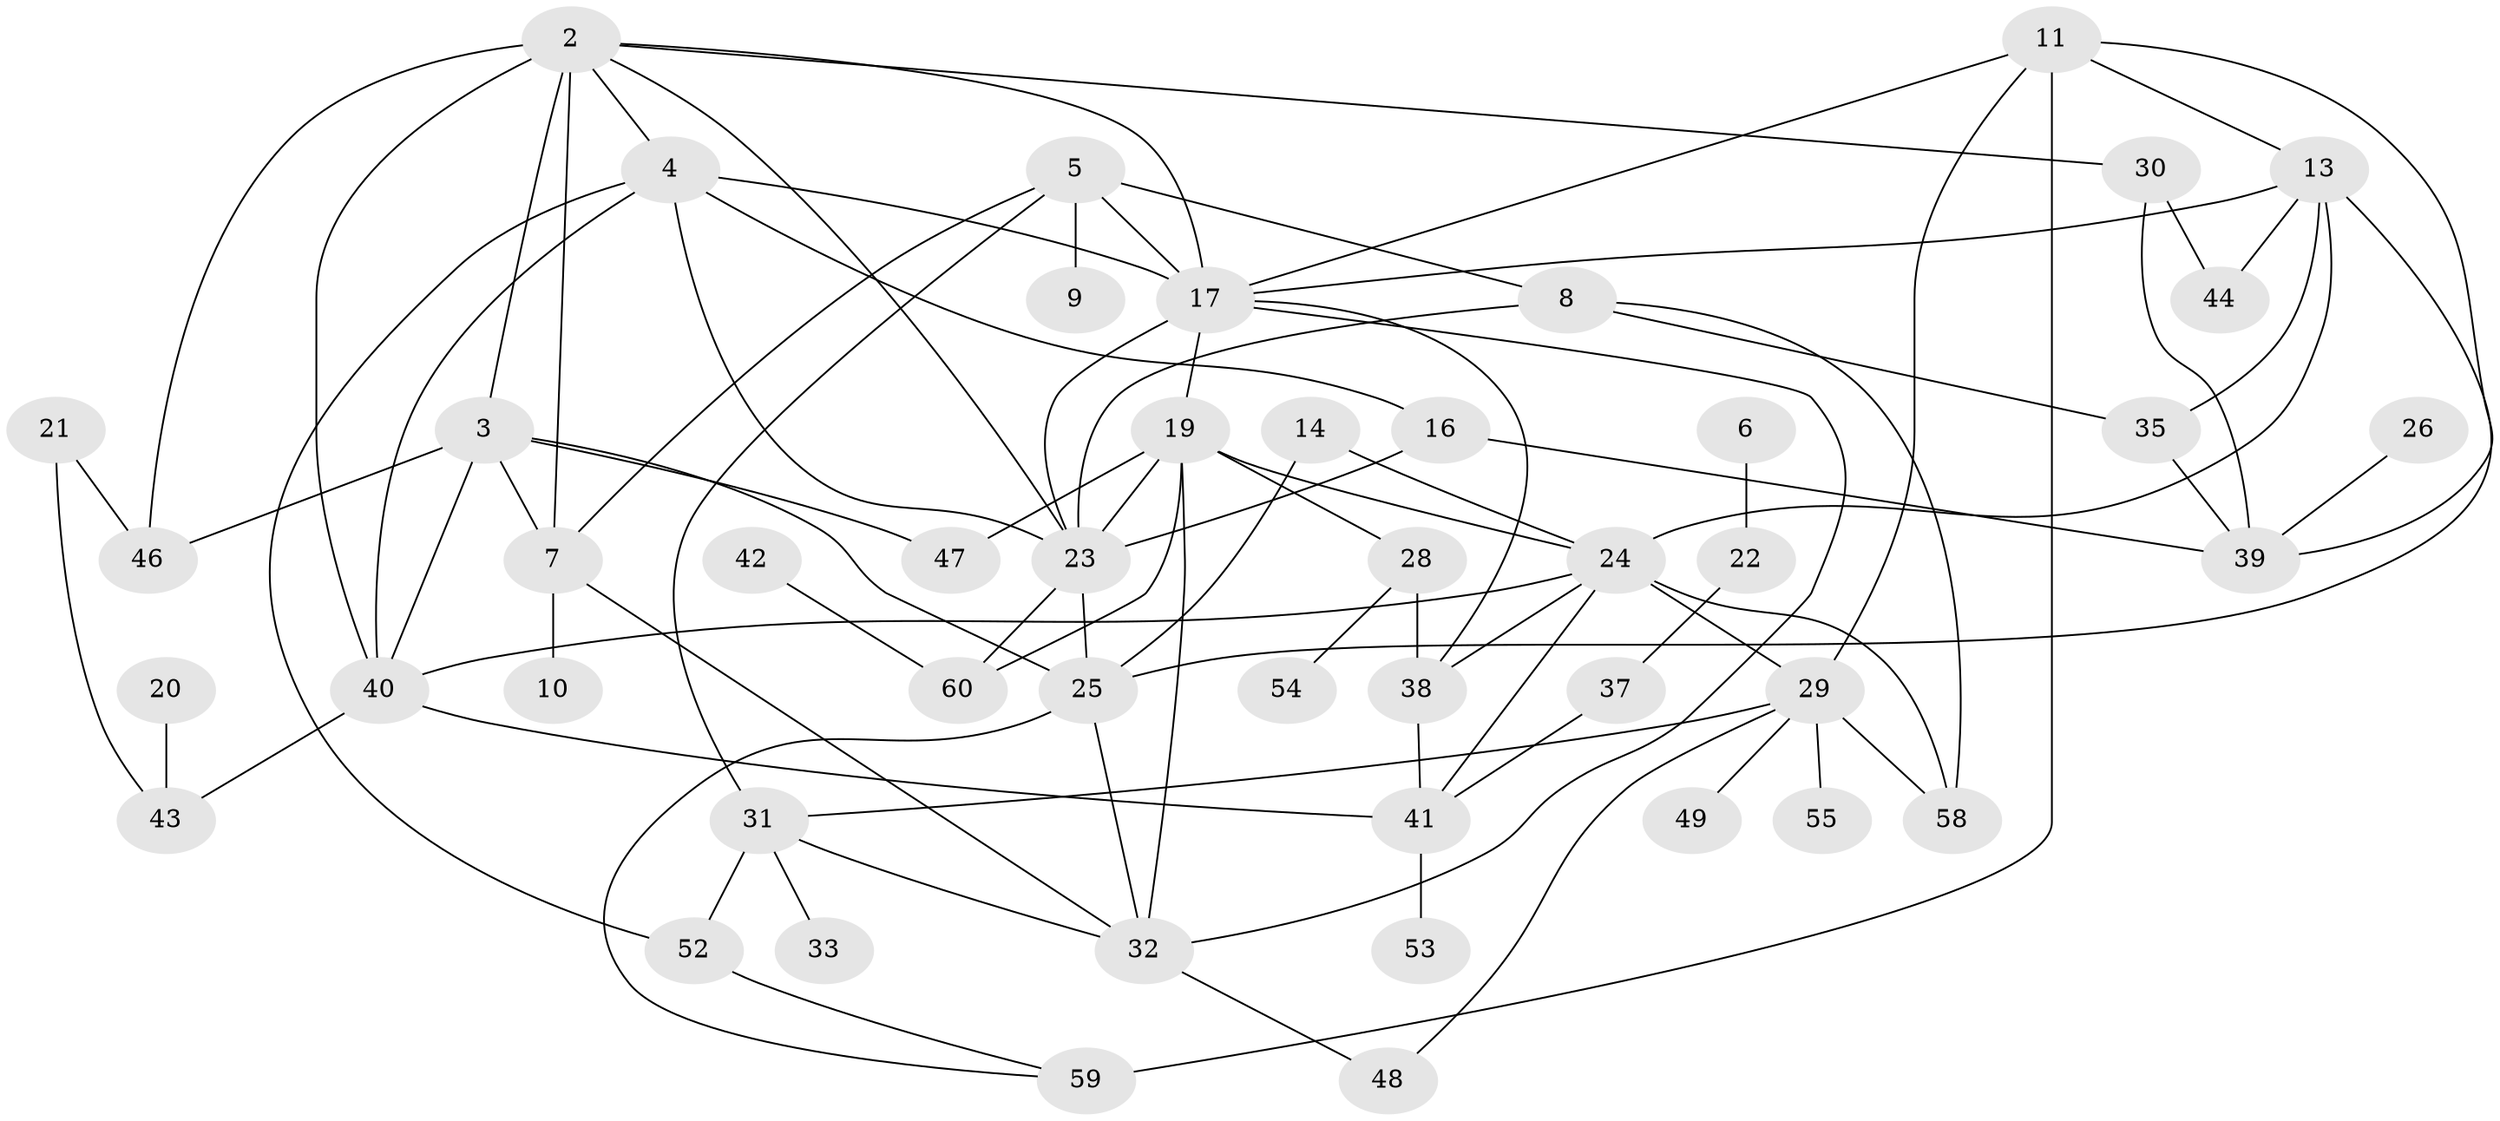 // original degree distribution, {1: 0.18032786885245902, 3: 0.21311475409836064, 2: 0.2540983606557377, 6: 0.05737704918032787, 0: 0.10655737704918032, 4: 0.12295081967213115, 5: 0.05737704918032787, 7: 0.00819672131147541}
// Generated by graph-tools (version 1.1) at 2025/33/03/09/25 02:33:41]
// undirected, 48 vertices, 88 edges
graph export_dot {
graph [start="1"]
  node [color=gray90,style=filled];
  2;
  3;
  4;
  5;
  6;
  7;
  8;
  9;
  10;
  11;
  13;
  14;
  16;
  17;
  19;
  20;
  21;
  22;
  23;
  24;
  25;
  26;
  28;
  29;
  30;
  31;
  32;
  33;
  35;
  37;
  38;
  39;
  40;
  41;
  42;
  43;
  44;
  46;
  47;
  48;
  49;
  52;
  53;
  54;
  55;
  58;
  59;
  60;
  2 -- 3 [weight=1.0];
  2 -- 4 [weight=1.0];
  2 -- 7 [weight=1.0];
  2 -- 17 [weight=1.0];
  2 -- 23 [weight=1.0];
  2 -- 30 [weight=1.0];
  2 -- 40 [weight=2.0];
  2 -- 46 [weight=1.0];
  3 -- 7 [weight=2.0];
  3 -- 25 [weight=1.0];
  3 -- 40 [weight=1.0];
  3 -- 46 [weight=3.0];
  3 -- 47 [weight=1.0];
  4 -- 16 [weight=1.0];
  4 -- 17 [weight=1.0];
  4 -- 23 [weight=1.0];
  4 -- 40 [weight=1.0];
  4 -- 52 [weight=1.0];
  5 -- 7 [weight=1.0];
  5 -- 8 [weight=1.0];
  5 -- 9 [weight=1.0];
  5 -- 17 [weight=1.0];
  5 -- 31 [weight=1.0];
  6 -- 22 [weight=1.0];
  7 -- 10 [weight=1.0];
  7 -- 32 [weight=1.0];
  8 -- 23 [weight=1.0];
  8 -- 35 [weight=1.0];
  8 -- 58 [weight=1.0];
  11 -- 13 [weight=1.0];
  11 -- 17 [weight=1.0];
  11 -- 29 [weight=1.0];
  11 -- 39 [weight=1.0];
  11 -- 59 [weight=2.0];
  13 -- 17 [weight=1.0];
  13 -- 24 [weight=1.0];
  13 -- 25 [weight=2.0];
  13 -- 35 [weight=1.0];
  13 -- 44 [weight=1.0];
  14 -- 24 [weight=1.0];
  14 -- 25 [weight=1.0];
  16 -- 23 [weight=1.0];
  16 -- 39 [weight=1.0];
  17 -- 19 [weight=1.0];
  17 -- 23 [weight=1.0];
  17 -- 32 [weight=1.0];
  17 -- 38 [weight=1.0];
  19 -- 23 [weight=1.0];
  19 -- 24 [weight=1.0];
  19 -- 28 [weight=1.0];
  19 -- 32 [weight=1.0];
  19 -- 47 [weight=1.0];
  19 -- 60 [weight=1.0];
  20 -- 43 [weight=1.0];
  21 -- 43 [weight=1.0];
  21 -- 46 [weight=1.0];
  22 -- 37 [weight=1.0];
  23 -- 25 [weight=1.0];
  23 -- 60 [weight=1.0];
  24 -- 29 [weight=1.0];
  24 -- 38 [weight=2.0];
  24 -- 40 [weight=1.0];
  24 -- 41 [weight=1.0];
  24 -- 58 [weight=1.0];
  25 -- 32 [weight=1.0];
  25 -- 59 [weight=1.0];
  26 -- 39 [weight=1.0];
  28 -- 38 [weight=1.0];
  28 -- 54 [weight=1.0];
  29 -- 31 [weight=1.0];
  29 -- 48 [weight=1.0];
  29 -- 49 [weight=1.0];
  29 -- 55 [weight=1.0];
  29 -- 58 [weight=1.0];
  30 -- 39 [weight=1.0];
  30 -- 44 [weight=1.0];
  31 -- 32 [weight=1.0];
  31 -- 33 [weight=1.0];
  31 -- 52 [weight=1.0];
  32 -- 48 [weight=1.0];
  35 -- 39 [weight=1.0];
  37 -- 41 [weight=1.0];
  38 -- 41 [weight=1.0];
  40 -- 41 [weight=1.0];
  40 -- 43 [weight=2.0];
  41 -- 53 [weight=2.0];
  42 -- 60 [weight=1.0];
  52 -- 59 [weight=1.0];
}
